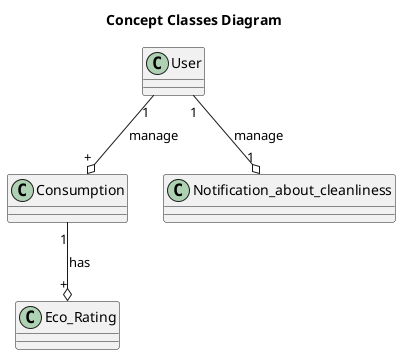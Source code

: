 @startuml
title Concept Classes Diagram

Class User
Class Consumption
Class Notification_about_cleanliness
Class Eco_Rating

User"1" --o "+"Consumption: manage
Consumption"1" --o "+"Eco_Rating: has
User"1" --o "1"Notification_about_cleanliness: manage
@enduml
